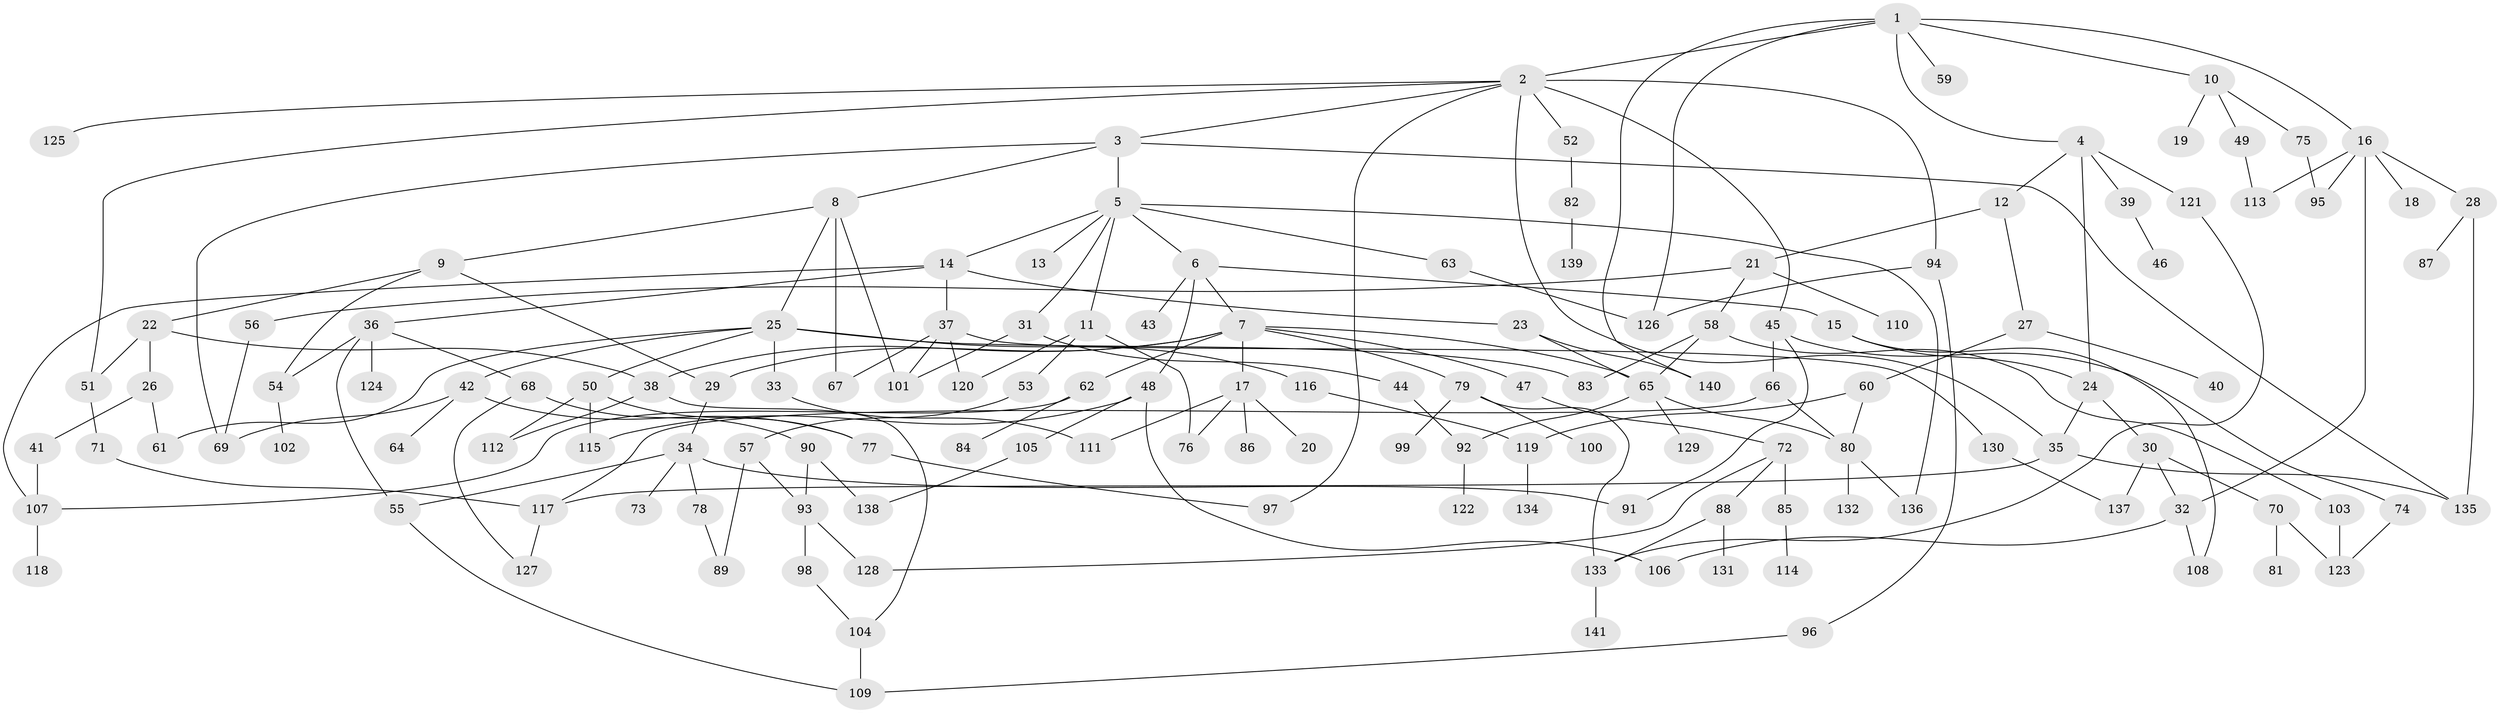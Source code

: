 // coarse degree distribution, {17: 0.023809523809523808, 19: 0.023809523809523808, 12: 0.023809523809523808, 10: 0.047619047619047616, 2: 0.2619047619047619, 3: 0.21428571428571427, 1: 0.19047619047619047, 7: 0.023809523809523808, 4: 0.11904761904761904, 6: 0.023809523809523808, 5: 0.047619047619047616}
// Generated by graph-tools (version 1.1) at 2025/17/03/04/25 18:17:09]
// undirected, 141 vertices, 196 edges
graph export_dot {
graph [start="1"]
  node [color=gray90,style=filled];
  1;
  2;
  3;
  4;
  5;
  6;
  7;
  8;
  9;
  10;
  11;
  12;
  13;
  14;
  15;
  16;
  17;
  18;
  19;
  20;
  21;
  22;
  23;
  24;
  25;
  26;
  27;
  28;
  29;
  30;
  31;
  32;
  33;
  34;
  35;
  36;
  37;
  38;
  39;
  40;
  41;
  42;
  43;
  44;
  45;
  46;
  47;
  48;
  49;
  50;
  51;
  52;
  53;
  54;
  55;
  56;
  57;
  58;
  59;
  60;
  61;
  62;
  63;
  64;
  65;
  66;
  67;
  68;
  69;
  70;
  71;
  72;
  73;
  74;
  75;
  76;
  77;
  78;
  79;
  80;
  81;
  82;
  83;
  84;
  85;
  86;
  87;
  88;
  89;
  90;
  91;
  92;
  93;
  94;
  95;
  96;
  97;
  98;
  99;
  100;
  101;
  102;
  103;
  104;
  105;
  106;
  107;
  108;
  109;
  110;
  111;
  112;
  113;
  114;
  115;
  116;
  117;
  118;
  119;
  120;
  121;
  122;
  123;
  124;
  125;
  126;
  127;
  128;
  129;
  130;
  131;
  132;
  133;
  134;
  135;
  136;
  137;
  138;
  139;
  140;
  141;
  1 -- 2;
  1 -- 4;
  1 -- 10;
  1 -- 16;
  1 -- 59;
  1 -- 126;
  1 -- 140;
  2 -- 3;
  2 -- 45;
  2 -- 51;
  2 -- 52;
  2 -- 94;
  2 -- 97;
  2 -- 125;
  2 -- 35;
  3 -- 5;
  3 -- 8;
  3 -- 69;
  3 -- 135;
  4 -- 12;
  4 -- 39;
  4 -- 121;
  4 -- 24;
  5 -- 6;
  5 -- 11;
  5 -- 13;
  5 -- 14;
  5 -- 31;
  5 -- 63;
  5 -- 136;
  6 -- 7;
  6 -- 15;
  6 -- 43;
  6 -- 48;
  7 -- 17;
  7 -- 29;
  7 -- 38;
  7 -- 47;
  7 -- 62;
  7 -- 65;
  7 -- 79;
  8 -- 9;
  8 -- 25;
  8 -- 101;
  8 -- 67;
  9 -- 22;
  9 -- 54;
  9 -- 29;
  10 -- 19;
  10 -- 49;
  10 -- 75;
  11 -- 53;
  11 -- 76;
  11 -- 120;
  12 -- 21;
  12 -- 27;
  14 -- 23;
  14 -- 36;
  14 -- 37;
  14 -- 107;
  15 -- 24;
  15 -- 108;
  16 -- 18;
  16 -- 28;
  16 -- 32;
  16 -- 95;
  16 -- 113;
  17 -- 20;
  17 -- 86;
  17 -- 111;
  17 -- 76;
  21 -- 56;
  21 -- 58;
  21 -- 110;
  22 -- 26;
  22 -- 38;
  22 -- 51;
  23 -- 140;
  23 -- 65;
  24 -- 30;
  24 -- 35;
  25 -- 33;
  25 -- 42;
  25 -- 50;
  25 -- 61;
  25 -- 83;
  25 -- 116;
  26 -- 41;
  26 -- 61;
  27 -- 40;
  27 -- 60;
  28 -- 87;
  28 -- 135;
  29 -- 34;
  30 -- 70;
  30 -- 32;
  30 -- 137;
  31 -- 44;
  31 -- 101;
  32 -- 108;
  32 -- 106;
  33 -- 111;
  34 -- 55;
  34 -- 73;
  34 -- 78;
  34 -- 91;
  35 -- 135;
  35 -- 117;
  36 -- 68;
  36 -- 124;
  36 -- 54;
  36 -- 55;
  37 -- 67;
  37 -- 101;
  37 -- 130;
  37 -- 120;
  38 -- 104;
  38 -- 112;
  39 -- 46;
  41 -- 107;
  42 -- 64;
  42 -- 77;
  42 -- 69;
  44 -- 92;
  45 -- 66;
  45 -- 74;
  45 -- 91;
  47 -- 72;
  48 -- 105;
  48 -- 106;
  48 -- 115;
  49 -- 113;
  50 -- 112;
  50 -- 115;
  50 -- 77;
  51 -- 71;
  52 -- 82;
  53 -- 57;
  54 -- 102;
  55 -- 109;
  56 -- 69;
  57 -- 89;
  57 -- 93;
  58 -- 103;
  58 -- 83;
  58 -- 65;
  60 -- 119;
  60 -- 80;
  62 -- 84;
  62 -- 107;
  63 -- 126;
  65 -- 129;
  65 -- 80;
  65 -- 92;
  66 -- 80;
  66 -- 117;
  68 -- 90;
  68 -- 127;
  70 -- 81;
  70 -- 123;
  71 -- 117;
  72 -- 85;
  72 -- 88;
  72 -- 128;
  74 -- 123;
  75 -- 95;
  77 -- 97;
  78 -- 89;
  79 -- 99;
  79 -- 100;
  79 -- 133;
  80 -- 132;
  80 -- 136;
  82 -- 139;
  85 -- 114;
  88 -- 131;
  88 -- 133;
  90 -- 93;
  90 -- 138;
  92 -- 122;
  93 -- 98;
  93 -- 128;
  94 -- 96;
  94 -- 126;
  96 -- 109;
  98 -- 104;
  103 -- 123;
  104 -- 109;
  105 -- 138;
  107 -- 118;
  116 -- 119;
  117 -- 127;
  119 -- 134;
  121 -- 133;
  130 -- 137;
  133 -- 141;
}
